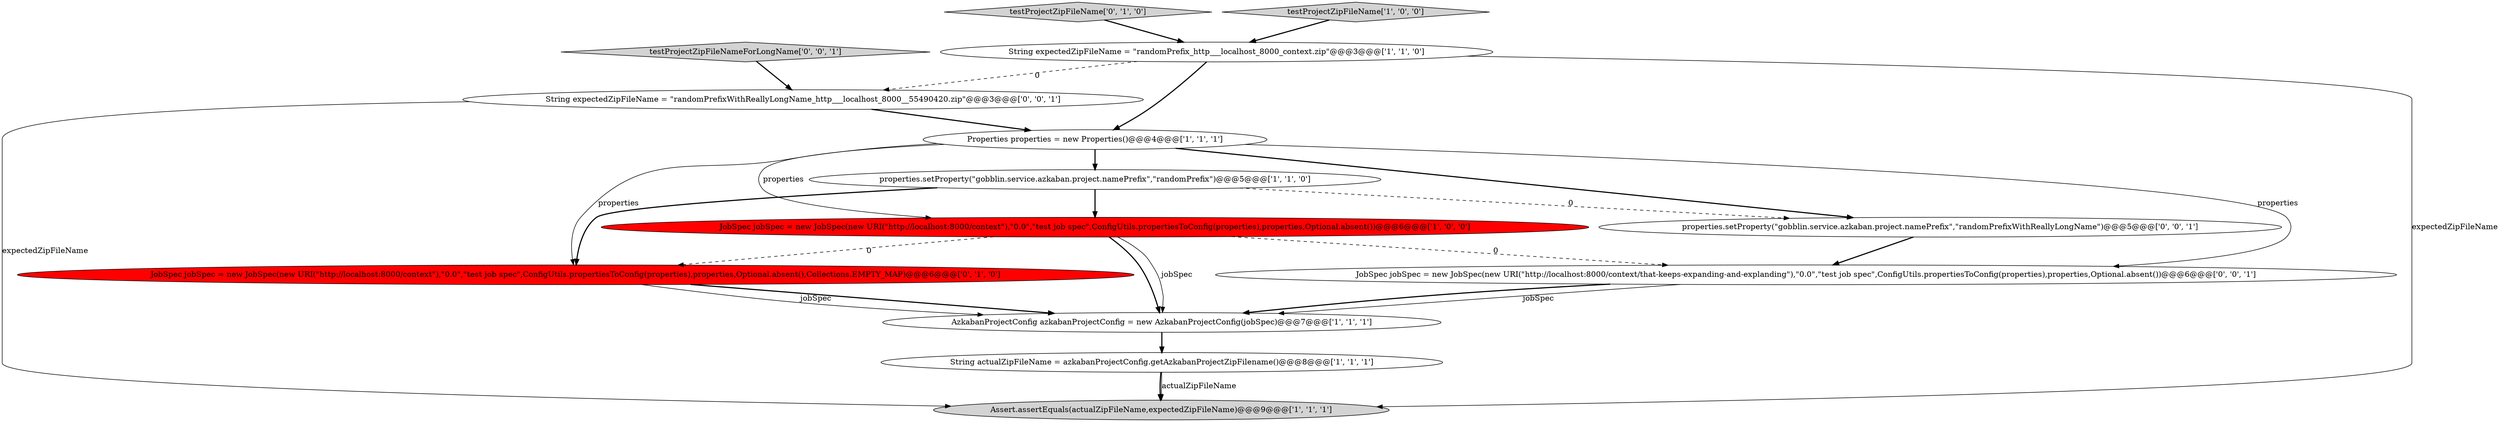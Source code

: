 digraph {
1 [style = filled, label = "AzkabanProjectConfig azkabanProjectConfig = new AzkabanProjectConfig(jobSpec)@@@7@@@['1', '1', '1']", fillcolor = white, shape = ellipse image = "AAA0AAABBB1BBB"];
3 [style = filled, label = "properties.setProperty(\"gobblin.service.azkaban.project.namePrefix\",\"randomPrefix\")@@@5@@@['1', '1', '0']", fillcolor = white, shape = ellipse image = "AAA0AAABBB1BBB"];
8 [style = filled, label = "JobSpec jobSpec = new JobSpec(new URI(\"http://localhost:8000/context\"),\"0.0\",\"test job spec\",ConfigUtils.propertiesToConfig(properties),properties,Optional.absent(),Collections.EMPTY_MAP)@@@6@@@['0', '1', '0']", fillcolor = red, shape = ellipse image = "AAA1AAABBB2BBB"];
9 [style = filled, label = "testProjectZipFileName['0', '1', '0']", fillcolor = lightgray, shape = diamond image = "AAA0AAABBB2BBB"];
6 [style = filled, label = "Properties properties = new Properties()@@@4@@@['1', '1', '1']", fillcolor = white, shape = ellipse image = "AAA0AAABBB1BBB"];
12 [style = filled, label = "properties.setProperty(\"gobblin.service.azkaban.project.namePrefix\",\"randomPrefixWithReallyLongName\")@@@5@@@['0', '0', '1']", fillcolor = white, shape = ellipse image = "AAA0AAABBB3BBB"];
7 [style = filled, label = "JobSpec jobSpec = new JobSpec(new URI(\"http://localhost:8000/context\"),\"0.0\",\"test job spec\",ConfigUtils.propertiesToConfig(properties),properties,Optional.absent())@@@6@@@['1', '0', '0']", fillcolor = red, shape = ellipse image = "AAA1AAABBB1BBB"];
10 [style = filled, label = "testProjectZipFileNameForLongName['0', '0', '1']", fillcolor = lightgray, shape = diamond image = "AAA0AAABBB3BBB"];
0 [style = filled, label = "String expectedZipFileName = \"randomPrefix_http___localhost_8000_context.zip\"@@@3@@@['1', '1', '0']", fillcolor = white, shape = ellipse image = "AAA0AAABBB1BBB"];
11 [style = filled, label = "String expectedZipFileName = \"randomPrefixWithReallyLongName_http___localhost_8000__55490420.zip\"@@@3@@@['0', '0', '1']", fillcolor = white, shape = ellipse image = "AAA0AAABBB3BBB"];
4 [style = filled, label = "testProjectZipFileName['1', '0', '0']", fillcolor = lightgray, shape = diamond image = "AAA0AAABBB1BBB"];
2 [style = filled, label = "String actualZipFileName = azkabanProjectConfig.getAzkabanProjectZipFilename()@@@8@@@['1', '1', '1']", fillcolor = white, shape = ellipse image = "AAA0AAABBB1BBB"];
13 [style = filled, label = "JobSpec jobSpec = new JobSpec(new URI(\"http://localhost:8000/context/that-keeps-expanding-and-explanding\"),\"0.0\",\"test job spec\",ConfigUtils.propertiesToConfig(properties),properties,Optional.absent())@@@6@@@['0', '0', '1']", fillcolor = white, shape = ellipse image = "AAA0AAABBB3BBB"];
5 [style = filled, label = "Assert.assertEquals(actualZipFileName,expectedZipFileName)@@@9@@@['1', '1', '1']", fillcolor = lightgray, shape = ellipse image = "AAA0AAABBB1BBB"];
6->3 [style = bold, label=""];
13->1 [style = solid, label="jobSpec"];
7->1 [style = bold, label=""];
9->0 [style = bold, label=""];
6->7 [style = solid, label="properties"];
0->6 [style = bold, label=""];
11->6 [style = bold, label=""];
7->8 [style = dashed, label="0"];
0->11 [style = dashed, label="0"];
7->1 [style = solid, label="jobSpec"];
13->1 [style = bold, label=""];
4->0 [style = bold, label=""];
6->13 [style = solid, label="properties"];
8->1 [style = bold, label=""];
12->13 [style = bold, label=""];
8->1 [style = solid, label="jobSpec"];
0->5 [style = solid, label="expectedZipFileName"];
3->12 [style = dashed, label="0"];
3->7 [style = bold, label=""];
3->8 [style = bold, label=""];
7->13 [style = dashed, label="0"];
1->2 [style = bold, label=""];
2->5 [style = solid, label="actualZipFileName"];
11->5 [style = solid, label="expectedZipFileName"];
6->8 [style = solid, label="properties"];
2->5 [style = bold, label=""];
10->11 [style = bold, label=""];
6->12 [style = bold, label=""];
}
